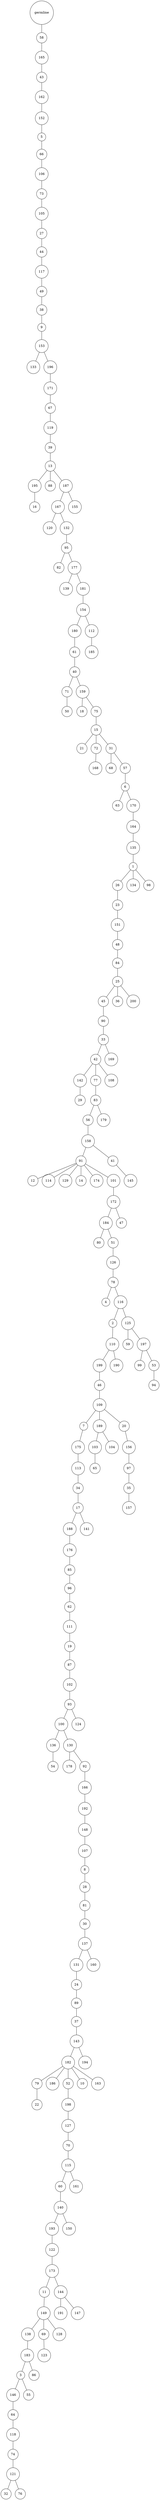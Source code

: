 graph {
	rankdir=UD;
	splines=line;
	node [shape=circle]
	"0x7f38faaf64f0" [label="germline"];
	"0x7f38faaf6520" [label="58"];
	"0x7f38faaf64f0" -- "0x7f38faaf6520" ;
	"0x7f38faaf6550" [label="165"];
	"0x7f38faaf6520" -- "0x7f38faaf6550" ;
	"0x7f38faaf6580" [label="43"];
	"0x7f38faaf6550" -- "0x7f38faaf6580" ;
	"0x7f38faaf65b0" [label="162"];
	"0x7f38faaf6580" -- "0x7f38faaf65b0" ;
	"0x7f38faaf65e0" [label="152"];
	"0x7f38faaf65b0" -- "0x7f38faaf65e0" ;
	"0x7f38faaf6610" [label="5"];
	"0x7f38faaf65e0" -- "0x7f38faaf6610" ;
	"0x7f38faaf6640" [label="66"];
	"0x7f38faaf6610" -- "0x7f38faaf6640" ;
	"0x7f38faaf6670" [label="106"];
	"0x7f38faaf6640" -- "0x7f38faaf6670" ;
	"0x7f38faaf66a0" [label="73"];
	"0x7f38faaf6670" -- "0x7f38faaf66a0" ;
	"0x7f38faaf66d0" [label="105"];
	"0x7f38faaf66a0" -- "0x7f38faaf66d0" ;
	"0x7f38faaf6700" [label="27"];
	"0x7f38faaf66d0" -- "0x7f38faaf6700" ;
	"0x7f38faaf6730" [label="44"];
	"0x7f38faaf6700" -- "0x7f38faaf6730" ;
	"0x7f38faaf6760" [label="117"];
	"0x7f38faaf6730" -- "0x7f38faaf6760" ;
	"0x7f38faaf6790" [label="49"];
	"0x7f38faaf6760" -- "0x7f38faaf6790" ;
	"0x7f38faaf67c0" [label="38"];
	"0x7f38faaf6790" -- "0x7f38faaf67c0" ;
	"0x7f38faaf67f0" [label="9"];
	"0x7f38faaf67c0" -- "0x7f38faaf67f0" ;
	"0x7f38faaf6820" [label="153"];
	"0x7f38faaf67f0" -- "0x7f38faaf6820" ;
	"0x7f38faaf6850" [label="133"];
	"0x7f38faaf6820" -- "0x7f38faaf6850" ;
	"0x7f38faaf6880" [label="196"];
	"0x7f38faaf6820" -- "0x7f38faaf6880" ;
	"0x7f38faaf68b0" [label="171"];
	"0x7f38faaf6880" -- "0x7f38faaf68b0" ;
	"0x7f38faaf68e0" [label="67"];
	"0x7f38faaf68b0" -- "0x7f38faaf68e0" ;
	"0x7f38faaf6910" [label="119"];
	"0x7f38faaf68e0" -- "0x7f38faaf6910" ;
	"0x7f38faaf6940" [label="39"];
	"0x7f38faaf6910" -- "0x7f38faaf6940" ;
	"0x7f38faaf6970" [label="13"];
	"0x7f38faaf6940" -- "0x7f38faaf6970" ;
	"0x7f38faaf69a0" [label="195"];
	"0x7f38faaf6970" -- "0x7f38faaf69a0" ;
	"0x7f38faaf69d0" [label="16"];
	"0x7f38faaf69a0" -- "0x7f38faaf69d0" ;
	"0x7f38faaf6a00" [label="88"];
	"0x7f38faaf6970" -- "0x7f38faaf6a00" ;
	"0x7f38faaf6a30" [label="187"];
	"0x7f38faaf6970" -- "0x7f38faaf6a30" ;
	"0x7f38faaf6a60" [label="167"];
	"0x7f38faaf6a30" -- "0x7f38faaf6a60" ;
	"0x7f38faaf6a90" [label="120"];
	"0x7f38faaf6a60" -- "0x7f38faaf6a90" ;
	"0x7f38faaf6ac0" [label="132"];
	"0x7f38faaf6a60" -- "0x7f38faaf6ac0" ;
	"0x7f38faaf6af0" [label="95"];
	"0x7f38faaf6ac0" -- "0x7f38faaf6af0" ;
	"0x7f38faaf6b20" [label="82"];
	"0x7f38faaf6af0" -- "0x7f38faaf6b20" ;
	"0x7f38faaf6b50" [label="177"];
	"0x7f38faaf6af0" -- "0x7f38faaf6b50" ;
	"0x7f38faaf6b80" [label="139"];
	"0x7f38faaf6b50" -- "0x7f38faaf6b80" ;
	"0x7f38faaf6bb0" [label="181"];
	"0x7f38faaf6b50" -- "0x7f38faaf6bb0" ;
	"0x7f38faaf6be0" [label="154"];
	"0x7f38faaf6bb0" -- "0x7f38faaf6be0" ;
	"0x7f38faaf6c10" [label="180"];
	"0x7f38faaf6be0" -- "0x7f38faaf6c10" ;
	"0x7f38faaf6c40" [label="61"];
	"0x7f38faaf6c10" -- "0x7f38faaf6c40" ;
	"0x7f38faaf6c70" [label="40"];
	"0x7f38faaf6c40" -- "0x7f38faaf6c70" ;
	"0x7f38faaf6ca0" [label="71"];
	"0x7f38faaf6c70" -- "0x7f38faaf6ca0" ;
	"0x7f38faaf6cd0" [label="50"];
	"0x7f38faaf6ca0" -- "0x7f38faaf6cd0" ;
	"0x7f38faaf6d00" [label="159"];
	"0x7f38faaf6c70" -- "0x7f38faaf6d00" ;
	"0x7f38faaf6d30" [label="18"];
	"0x7f38faaf6d00" -- "0x7f38faaf6d30" ;
	"0x7f38faaf6d60" [label="75"];
	"0x7f38faaf6d00" -- "0x7f38faaf6d60" ;
	"0x7f38faaf6d90" [label="15"];
	"0x7f38faaf6d60" -- "0x7f38faaf6d90" ;
	"0x7f38faaf6dc0" [label="21"];
	"0x7f38faaf6d90" -- "0x7f38faaf6dc0" ;
	"0x7f38faaf6df0" [label="72"];
	"0x7f38faaf6d90" -- "0x7f38faaf6df0" ;
	"0x7f38faaf6e20" [label="168"];
	"0x7f38faaf6df0" -- "0x7f38faaf6e20" ;
	"0x7f38faaf6e50" [label="31"];
	"0x7f38faaf6d90" -- "0x7f38faaf6e50" ;
	"0x7f38faaf6e80" [label="68"];
	"0x7f38faaf6e50" -- "0x7f38faaf6e80" ;
	"0x7f38faaf6eb0" [label="57"];
	"0x7f38faaf6e50" -- "0x7f38faaf6eb0" ;
	"0x7f38faaf6ee0" [label="6"];
	"0x7f38faaf6eb0" -- "0x7f38faaf6ee0" ;
	"0x7f38faaf6f10" [label="63"];
	"0x7f38faaf6ee0" -- "0x7f38faaf6f10" ;
	"0x7f38faaf6f40" [label="170"];
	"0x7f38faaf6ee0" -- "0x7f38faaf6f40" ;
	"0x7f38faaf6f70" [label="164"];
	"0x7f38faaf6f40" -- "0x7f38faaf6f70" ;
	"0x7f38faaf6fa0" [label="135"];
	"0x7f38faaf6f70" -- "0x7f38faaf6fa0" ;
	"0x7f38faaf6fd0" [label="1"];
	"0x7f38faaf6fa0" -- "0x7f38faaf6fd0" ;
	"0x7f38faafa040" [label="26"];
	"0x7f38faaf6fd0" -- "0x7f38faafa040" ;
	"0x7f38faafa070" [label="23"];
	"0x7f38faafa040" -- "0x7f38faafa070" ;
	"0x7f38faafa0a0" [label="151"];
	"0x7f38faafa070" -- "0x7f38faafa0a0" ;
	"0x7f38faafa0d0" [label="48"];
	"0x7f38faafa0a0" -- "0x7f38faafa0d0" ;
	"0x7f38faafa100" [label="84"];
	"0x7f38faafa0d0" -- "0x7f38faafa100" ;
	"0x7f38faafa130" [label="25"];
	"0x7f38faafa100" -- "0x7f38faafa130" ;
	"0x7f38faafa160" [label="45"];
	"0x7f38faafa130" -- "0x7f38faafa160" ;
	"0x7f38faafa190" [label="90"];
	"0x7f38faafa160" -- "0x7f38faafa190" ;
	"0x7f38faafa1c0" [label="33"];
	"0x7f38faafa190" -- "0x7f38faafa1c0" ;
	"0x7f38faafa1f0" [label="42"];
	"0x7f38faafa1c0" -- "0x7f38faafa1f0" ;
	"0x7f38faafa220" [label="142"];
	"0x7f38faafa1f0" -- "0x7f38faafa220" ;
	"0x7f38faafa250" [label="29"];
	"0x7f38faafa220" -- "0x7f38faafa250" ;
	"0x7f38faafa280" [label="77"];
	"0x7f38faafa1f0" -- "0x7f38faafa280" ;
	"0x7f38faafa2b0" [label="83"];
	"0x7f38faafa280" -- "0x7f38faafa2b0" ;
	"0x7f38faafa2e0" [label="56"];
	"0x7f38faafa2b0" -- "0x7f38faafa2e0" ;
	"0x7f38faafa310" [label="158"];
	"0x7f38faafa2e0" -- "0x7f38faafa310" ;
	"0x7f38faafa340" [label="91"];
	"0x7f38faafa310" -- "0x7f38faafa340" ;
	"0x7f38faafa370" [label="12"];
	"0x7f38faafa340" -- "0x7f38faafa370" ;
	"0x7f38faafa3a0" [label="114"];
	"0x7f38faafa340" -- "0x7f38faafa3a0" ;
	"0x7f38faafa3d0" [label="129"];
	"0x7f38faafa340" -- "0x7f38faafa3d0" ;
	"0x7f38faafa400" [label="14"];
	"0x7f38faafa340" -- "0x7f38faafa400" ;
	"0x7f38faafa430" [label="174"];
	"0x7f38faafa340" -- "0x7f38faafa430" ;
	"0x7f38faafa460" [label="101"];
	"0x7f38faafa340" -- "0x7f38faafa460" ;
	"0x7f38faafa490" [label="172"];
	"0x7f38faafa460" -- "0x7f38faafa490" ;
	"0x7f38faafa4c0" [label="184"];
	"0x7f38faafa490" -- "0x7f38faafa4c0" ;
	"0x7f38faafa4f0" [label="80"];
	"0x7f38faafa4c0" -- "0x7f38faafa4f0" ;
	"0x7f38faafa520" [label="51"];
	"0x7f38faafa4c0" -- "0x7f38faafa520" ;
	"0x7f38faafa550" [label="126"];
	"0x7f38faafa520" -- "0x7f38faafa550" ;
	"0x7f38faafa580" [label="78"];
	"0x7f38faafa550" -- "0x7f38faafa580" ;
	"0x7f38faafa5b0" [label="4"];
	"0x7f38faafa580" -- "0x7f38faafa5b0" ;
	"0x7f38faafa5e0" [label="116"];
	"0x7f38faafa580" -- "0x7f38faafa5e0" ;
	"0x7f38faafa610" [label="2"];
	"0x7f38faafa5e0" -- "0x7f38faafa610" ;
	"0x7f38faafa640" [label="110"];
	"0x7f38faafa610" -- "0x7f38faafa640" ;
	"0x7f38faafa670" [label="199"];
	"0x7f38faafa640" -- "0x7f38faafa670" ;
	"0x7f38faafa6a0" [label="46"];
	"0x7f38faafa670" -- "0x7f38faafa6a0" ;
	"0x7f38faafa6d0" [label="109"];
	"0x7f38faafa6a0" -- "0x7f38faafa6d0" ;
	"0x7f38faafa700" [label="7"];
	"0x7f38faafa6d0" -- "0x7f38faafa700" ;
	"0x7f38faafa730" [label="175"];
	"0x7f38faafa700" -- "0x7f38faafa730" ;
	"0x7f38faafa760" [label="113"];
	"0x7f38faafa730" -- "0x7f38faafa760" ;
	"0x7f38faafa790" [label="34"];
	"0x7f38faafa760" -- "0x7f38faafa790" ;
	"0x7f38faafa7c0" [label="17"];
	"0x7f38faafa790" -- "0x7f38faafa7c0" ;
	"0x7f38faafa7f0" [label="188"];
	"0x7f38faafa7c0" -- "0x7f38faafa7f0" ;
	"0x7f38faafa820" [label="176"];
	"0x7f38faafa7f0" -- "0x7f38faafa820" ;
	"0x7f38faafa850" [label="85"];
	"0x7f38faafa820" -- "0x7f38faafa850" ;
	"0x7f38faafa880" [label="96"];
	"0x7f38faafa850" -- "0x7f38faafa880" ;
	"0x7f38faafa8b0" [label="62"];
	"0x7f38faafa880" -- "0x7f38faafa8b0" ;
	"0x7f38faafa8e0" [label="111"];
	"0x7f38faafa8b0" -- "0x7f38faafa8e0" ;
	"0x7f38faafa910" [label="19"];
	"0x7f38faafa8e0" -- "0x7f38faafa910" ;
	"0x7f38faafa940" [label="87"];
	"0x7f38faafa910" -- "0x7f38faafa940" ;
	"0x7f38faafa970" [label="102"];
	"0x7f38faafa940" -- "0x7f38faafa970" ;
	"0x7f38faafa9a0" [label="93"];
	"0x7f38faafa970" -- "0x7f38faafa9a0" ;
	"0x7f38faafa9d0" [label="100"];
	"0x7f38faafa9a0" -- "0x7f38faafa9d0" ;
	"0x7f38faafaa00" [label="136"];
	"0x7f38faafa9d0" -- "0x7f38faafaa00" ;
	"0x7f38faafaa30" [label="54"];
	"0x7f38faafaa00" -- "0x7f38faafaa30" ;
	"0x7f38faafaa60" [label="130"];
	"0x7f38faafa9d0" -- "0x7f38faafaa60" ;
	"0x7f38faafaa90" [label="178"];
	"0x7f38faafaa60" -- "0x7f38faafaa90" ;
	"0x7f38faafaac0" [label="92"];
	"0x7f38faafaa60" -- "0x7f38faafaac0" ;
	"0x7f38faafaaf0" [label="166"];
	"0x7f38faafaac0" -- "0x7f38faafaaf0" ;
	"0x7f38faafab20" [label="192"];
	"0x7f38faafaaf0" -- "0x7f38faafab20" ;
	"0x7f38faafab50" [label="148"];
	"0x7f38faafab20" -- "0x7f38faafab50" ;
	"0x7f38faafab80" [label="107"];
	"0x7f38faafab50" -- "0x7f38faafab80" ;
	"0x7f38faafabb0" [label="8"];
	"0x7f38faafab80" -- "0x7f38faafabb0" ;
	"0x7f38faafabe0" [label="28"];
	"0x7f38faafabb0" -- "0x7f38faafabe0" ;
	"0x7f38faafac10" [label="81"];
	"0x7f38faafabe0" -- "0x7f38faafac10" ;
	"0x7f38faafac40" [label="30"];
	"0x7f38faafac10" -- "0x7f38faafac40" ;
	"0x7f38faafac70" [label="137"];
	"0x7f38faafac40" -- "0x7f38faafac70" ;
	"0x7f38faafaca0" [label="131"];
	"0x7f38faafac70" -- "0x7f38faafaca0" ;
	"0x7f38faafacd0" [label="24"];
	"0x7f38faafaca0" -- "0x7f38faafacd0" ;
	"0x7f38faafad00" [label="89"];
	"0x7f38faafacd0" -- "0x7f38faafad00" ;
	"0x7f38faafad30" [label="37"];
	"0x7f38faafad00" -- "0x7f38faafad30" ;
	"0x7f38faafad60" [label="143"];
	"0x7f38faafad30" -- "0x7f38faafad60" ;
	"0x7f38faafad90" [label="182"];
	"0x7f38faafad60" -- "0x7f38faafad90" ;
	"0x7f38faafadc0" [label="79"];
	"0x7f38faafad90" -- "0x7f38faafadc0" ;
	"0x7f38faafadf0" [label="22"];
	"0x7f38faafadc0" -- "0x7f38faafadf0" ;
	"0x7f38faafae20" [label="186"];
	"0x7f38faafad90" -- "0x7f38faafae20" ;
	"0x7f38faafae50" [label="52"];
	"0x7f38faafad90" -- "0x7f38faafae50" ;
	"0x7f38faafae80" [label="198"];
	"0x7f38faafae50" -- "0x7f38faafae80" ;
	"0x7f38faafaeb0" [label="127"];
	"0x7f38faafae80" -- "0x7f38faafaeb0" ;
	"0x7f38faafaee0" [label="70"];
	"0x7f38faafaeb0" -- "0x7f38faafaee0" ;
	"0x7f38faafaf10" [label="115"];
	"0x7f38faafaee0" -- "0x7f38faafaf10" ;
	"0x7f38faafaf40" [label="60"];
	"0x7f38faafaf10" -- "0x7f38faafaf40" ;
	"0x7f38faafaf70" [label="140"];
	"0x7f38faafaf40" -- "0x7f38faafaf70" ;
	"0x7f38faafafa0" [label="193"];
	"0x7f38faafaf70" -- "0x7f38faafafa0" ;
	"0x7f38faafafd0" [label="122"];
	"0x7f38faafafa0" -- "0x7f38faafafd0" ;
	"0x7f38faafd040" [label="173"];
	"0x7f38faafafd0" -- "0x7f38faafd040" ;
	"0x7f38faafd070" [label="11"];
	"0x7f38faafd040" -- "0x7f38faafd070" ;
	"0x7f38faafd0a0" [label="149"];
	"0x7f38faafd070" -- "0x7f38faafd0a0" ;
	"0x7f38faafd0d0" [label="138"];
	"0x7f38faafd0a0" -- "0x7f38faafd0d0" ;
	"0x7f38faafd100" [label="183"];
	"0x7f38faafd0d0" -- "0x7f38faafd100" ;
	"0x7f38faafd130" [label="3"];
	"0x7f38faafd100" -- "0x7f38faafd130" ;
	"0x7f38faafd160" [label="146"];
	"0x7f38faafd130" -- "0x7f38faafd160" ;
	"0x7f38faafd190" [label="64"];
	"0x7f38faafd160" -- "0x7f38faafd190" ;
	"0x7f38faafd1c0" [label="118"];
	"0x7f38faafd190" -- "0x7f38faafd1c0" ;
	"0x7f38faafd1f0" [label="74"];
	"0x7f38faafd1c0" -- "0x7f38faafd1f0" ;
	"0x7f38faafd220" [label="121"];
	"0x7f38faafd1f0" -- "0x7f38faafd220" ;
	"0x7f38faafd250" [label="32"];
	"0x7f38faafd220" -- "0x7f38faafd250" ;
	"0x7f38faafd280" [label="76"];
	"0x7f38faafd220" -- "0x7f38faafd280" ;
	"0x7f38faafd2b0" [label="55"];
	"0x7f38faafd130" -- "0x7f38faafd2b0" ;
	"0x7f38faafd2e0" [label="86"];
	"0x7f38faafd100" -- "0x7f38faafd2e0" ;
	"0x7f38faafd310" [label="69"];
	"0x7f38faafd0a0" -- "0x7f38faafd310" ;
	"0x7f38faafd340" [label="123"];
	"0x7f38faafd310" -- "0x7f38faafd340" ;
	"0x7f38faafd370" [label="128"];
	"0x7f38faafd0a0" -- "0x7f38faafd370" ;
	"0x7f38faafd3a0" [label="144"];
	"0x7f38faafd040" -- "0x7f38faafd3a0" ;
	"0x7f38faafd3d0" [label="191"];
	"0x7f38faafd3a0" -- "0x7f38faafd3d0" ;
	"0x7f38faafd400" [label="147"];
	"0x7f38faafd3a0" -- "0x7f38faafd400" ;
	"0x7f38faafd430" [label="150"];
	"0x7f38faafaf70" -- "0x7f38faafd430" ;
	"0x7f38faafd460" [label="161"];
	"0x7f38faafaf10" -- "0x7f38faafd460" ;
	"0x7f38faafd490" [label="10"];
	"0x7f38faafad90" -- "0x7f38faafd490" ;
	"0x7f38faafd4c0" [label="163"];
	"0x7f38faafad90" -- "0x7f38faafd4c0" ;
	"0x7f38faafd4f0" [label="194"];
	"0x7f38faafad60" -- "0x7f38faafd4f0" ;
	"0x7f38faafd520" [label="160"];
	"0x7f38faafac70" -- "0x7f38faafd520" ;
	"0x7f38faafd550" [label="124"];
	"0x7f38faafa9a0" -- "0x7f38faafd550" ;
	"0x7f38faafd580" [label="141"];
	"0x7f38faafa7c0" -- "0x7f38faafd580" ;
	"0x7f38faafd5b0" [label="189"];
	"0x7f38faafa6d0" -- "0x7f38faafd5b0" ;
	"0x7f38faafd5e0" [label="103"];
	"0x7f38faafd5b0" -- "0x7f38faafd5e0" ;
	"0x7f38faafd610" [label="65"];
	"0x7f38faafd5e0" -- "0x7f38faafd610" ;
	"0x7f38faafd640" [label="104"];
	"0x7f38faafd5b0" -- "0x7f38faafd640" ;
	"0x7f38faafd670" [label="20"];
	"0x7f38faafa6d0" -- "0x7f38faafd670" ;
	"0x7f38faafd6a0" [label="156"];
	"0x7f38faafd670" -- "0x7f38faafd6a0" ;
	"0x7f38faafd6d0" [label="97"];
	"0x7f38faafd6a0" -- "0x7f38faafd6d0" ;
	"0x7f38faafd700" [label="35"];
	"0x7f38faafd6d0" -- "0x7f38faafd700" ;
	"0x7f38faafd730" [label="157"];
	"0x7f38faafd700" -- "0x7f38faafd730" ;
	"0x7f38faafd760" [label="190"];
	"0x7f38faafa640" -- "0x7f38faafd760" ;
	"0x7f38faafd790" [label="125"];
	"0x7f38faafa5e0" -- "0x7f38faafd790" ;
	"0x7f38faafd7c0" [label="59"];
	"0x7f38faafd790" -- "0x7f38faafd7c0" ;
	"0x7f38faafd7f0" [label="197"];
	"0x7f38faafd790" -- "0x7f38faafd7f0" ;
	"0x7f38faafd820" [label="99"];
	"0x7f38faafd7f0" -- "0x7f38faafd820" ;
	"0x7f38faafd850" [label="53"];
	"0x7f38faafd7f0" -- "0x7f38faafd850" ;
	"0x7f38faafd880" [label="94"];
	"0x7f38faafd850" -- "0x7f38faafd880" ;
	"0x7f38faafd8b0" [label="47"];
	"0x7f38faafa490" -- "0x7f38faafd8b0" ;
	"0x7f38faafd8e0" [label="41"];
	"0x7f38faafa310" -- "0x7f38faafd8e0" ;
	"0x7f38faafd910" [label="145"];
	"0x7f38faafd8e0" -- "0x7f38faafd910" ;
	"0x7f38faafd940" [label="179"];
	"0x7f38faafa2b0" -- "0x7f38faafd940" ;
	"0x7f38faafd970" [label="108"];
	"0x7f38faafa1f0" -- "0x7f38faafd970" ;
	"0x7f38faafd9a0" [label="169"];
	"0x7f38faafa1c0" -- "0x7f38faafd9a0" ;
	"0x7f38faafd9d0" [label="36"];
	"0x7f38faafa130" -- "0x7f38faafd9d0" ;
	"0x7f38faafda00" [label="200"];
	"0x7f38faafa130" -- "0x7f38faafda00" ;
	"0x7f38faafda30" [label="134"];
	"0x7f38faaf6fd0" -- "0x7f38faafda30" ;
	"0x7f38faafda60" [label="98"];
	"0x7f38faaf6fd0" -- "0x7f38faafda60" ;
	"0x7f38faafda90" [label="112"];
	"0x7f38faaf6be0" -- "0x7f38faafda90" ;
	"0x7f38faafdac0" [label="185"];
	"0x7f38faafda90" -- "0x7f38faafdac0" ;
	"0x7f38faafdaf0" [label="155"];
	"0x7f38faaf6a30" -- "0x7f38faafdaf0" ;
}
